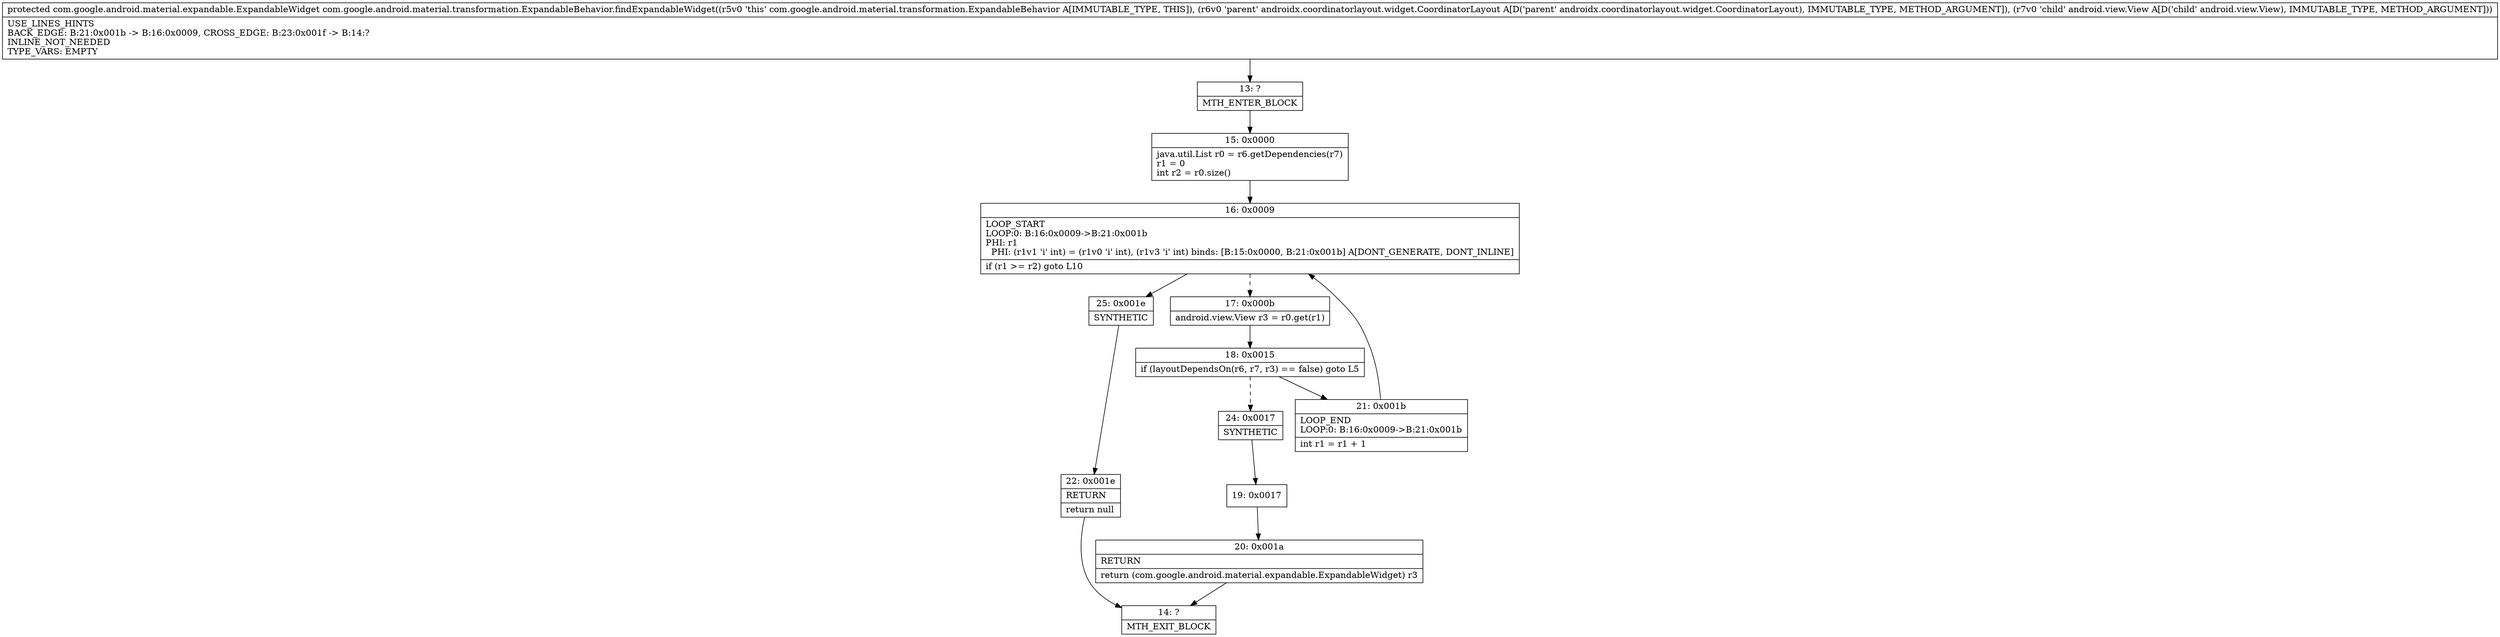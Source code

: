 digraph "CFG forcom.google.android.material.transformation.ExpandableBehavior.findExpandableWidget(Landroidx\/coordinatorlayout\/widget\/CoordinatorLayout;Landroid\/view\/View;)Lcom\/google\/android\/material\/expandable\/ExpandableWidget;" {
Node_13 [shape=record,label="{13\:\ ?|MTH_ENTER_BLOCK\l}"];
Node_15 [shape=record,label="{15\:\ 0x0000|java.util.List r0 = r6.getDependencies(r7)\lr1 = 0\lint r2 = r0.size()\l}"];
Node_16 [shape=record,label="{16\:\ 0x0009|LOOP_START\lLOOP:0: B:16:0x0009\-\>B:21:0x001b\lPHI: r1 \l  PHI: (r1v1 'i' int) = (r1v0 'i' int), (r1v3 'i' int) binds: [B:15:0x0000, B:21:0x001b] A[DONT_GENERATE, DONT_INLINE]\l|if (r1 \>= r2) goto L10\l}"];
Node_17 [shape=record,label="{17\:\ 0x000b|android.view.View r3 = r0.get(r1)\l}"];
Node_18 [shape=record,label="{18\:\ 0x0015|if (layoutDependsOn(r6, r7, r3) == false) goto L5\l}"];
Node_21 [shape=record,label="{21\:\ 0x001b|LOOP_END\lLOOP:0: B:16:0x0009\-\>B:21:0x001b\l|int r1 = r1 + 1\l}"];
Node_24 [shape=record,label="{24\:\ 0x0017|SYNTHETIC\l}"];
Node_19 [shape=record,label="{19\:\ 0x0017}"];
Node_20 [shape=record,label="{20\:\ 0x001a|RETURN\l|return (com.google.android.material.expandable.ExpandableWidget) r3\l}"];
Node_14 [shape=record,label="{14\:\ ?|MTH_EXIT_BLOCK\l}"];
Node_25 [shape=record,label="{25\:\ 0x001e|SYNTHETIC\l}"];
Node_22 [shape=record,label="{22\:\ 0x001e|RETURN\l|return null\l}"];
MethodNode[shape=record,label="{protected com.google.android.material.expandable.ExpandableWidget com.google.android.material.transformation.ExpandableBehavior.findExpandableWidget((r5v0 'this' com.google.android.material.transformation.ExpandableBehavior A[IMMUTABLE_TYPE, THIS]), (r6v0 'parent' androidx.coordinatorlayout.widget.CoordinatorLayout A[D('parent' androidx.coordinatorlayout.widget.CoordinatorLayout), IMMUTABLE_TYPE, METHOD_ARGUMENT]), (r7v0 'child' android.view.View A[D('child' android.view.View), IMMUTABLE_TYPE, METHOD_ARGUMENT]))  | USE_LINES_HINTS\lBACK_EDGE: B:21:0x001b \-\> B:16:0x0009, CROSS_EDGE: B:23:0x001f \-\> B:14:?\lINLINE_NOT_NEEDED\lTYPE_VARS: EMPTY\l}"];
MethodNode -> Node_13;Node_13 -> Node_15;
Node_15 -> Node_16;
Node_16 -> Node_17[style=dashed];
Node_16 -> Node_25;
Node_17 -> Node_18;
Node_18 -> Node_21;
Node_18 -> Node_24[style=dashed];
Node_21 -> Node_16;
Node_24 -> Node_19;
Node_19 -> Node_20;
Node_20 -> Node_14;
Node_25 -> Node_22;
Node_22 -> Node_14;
}

